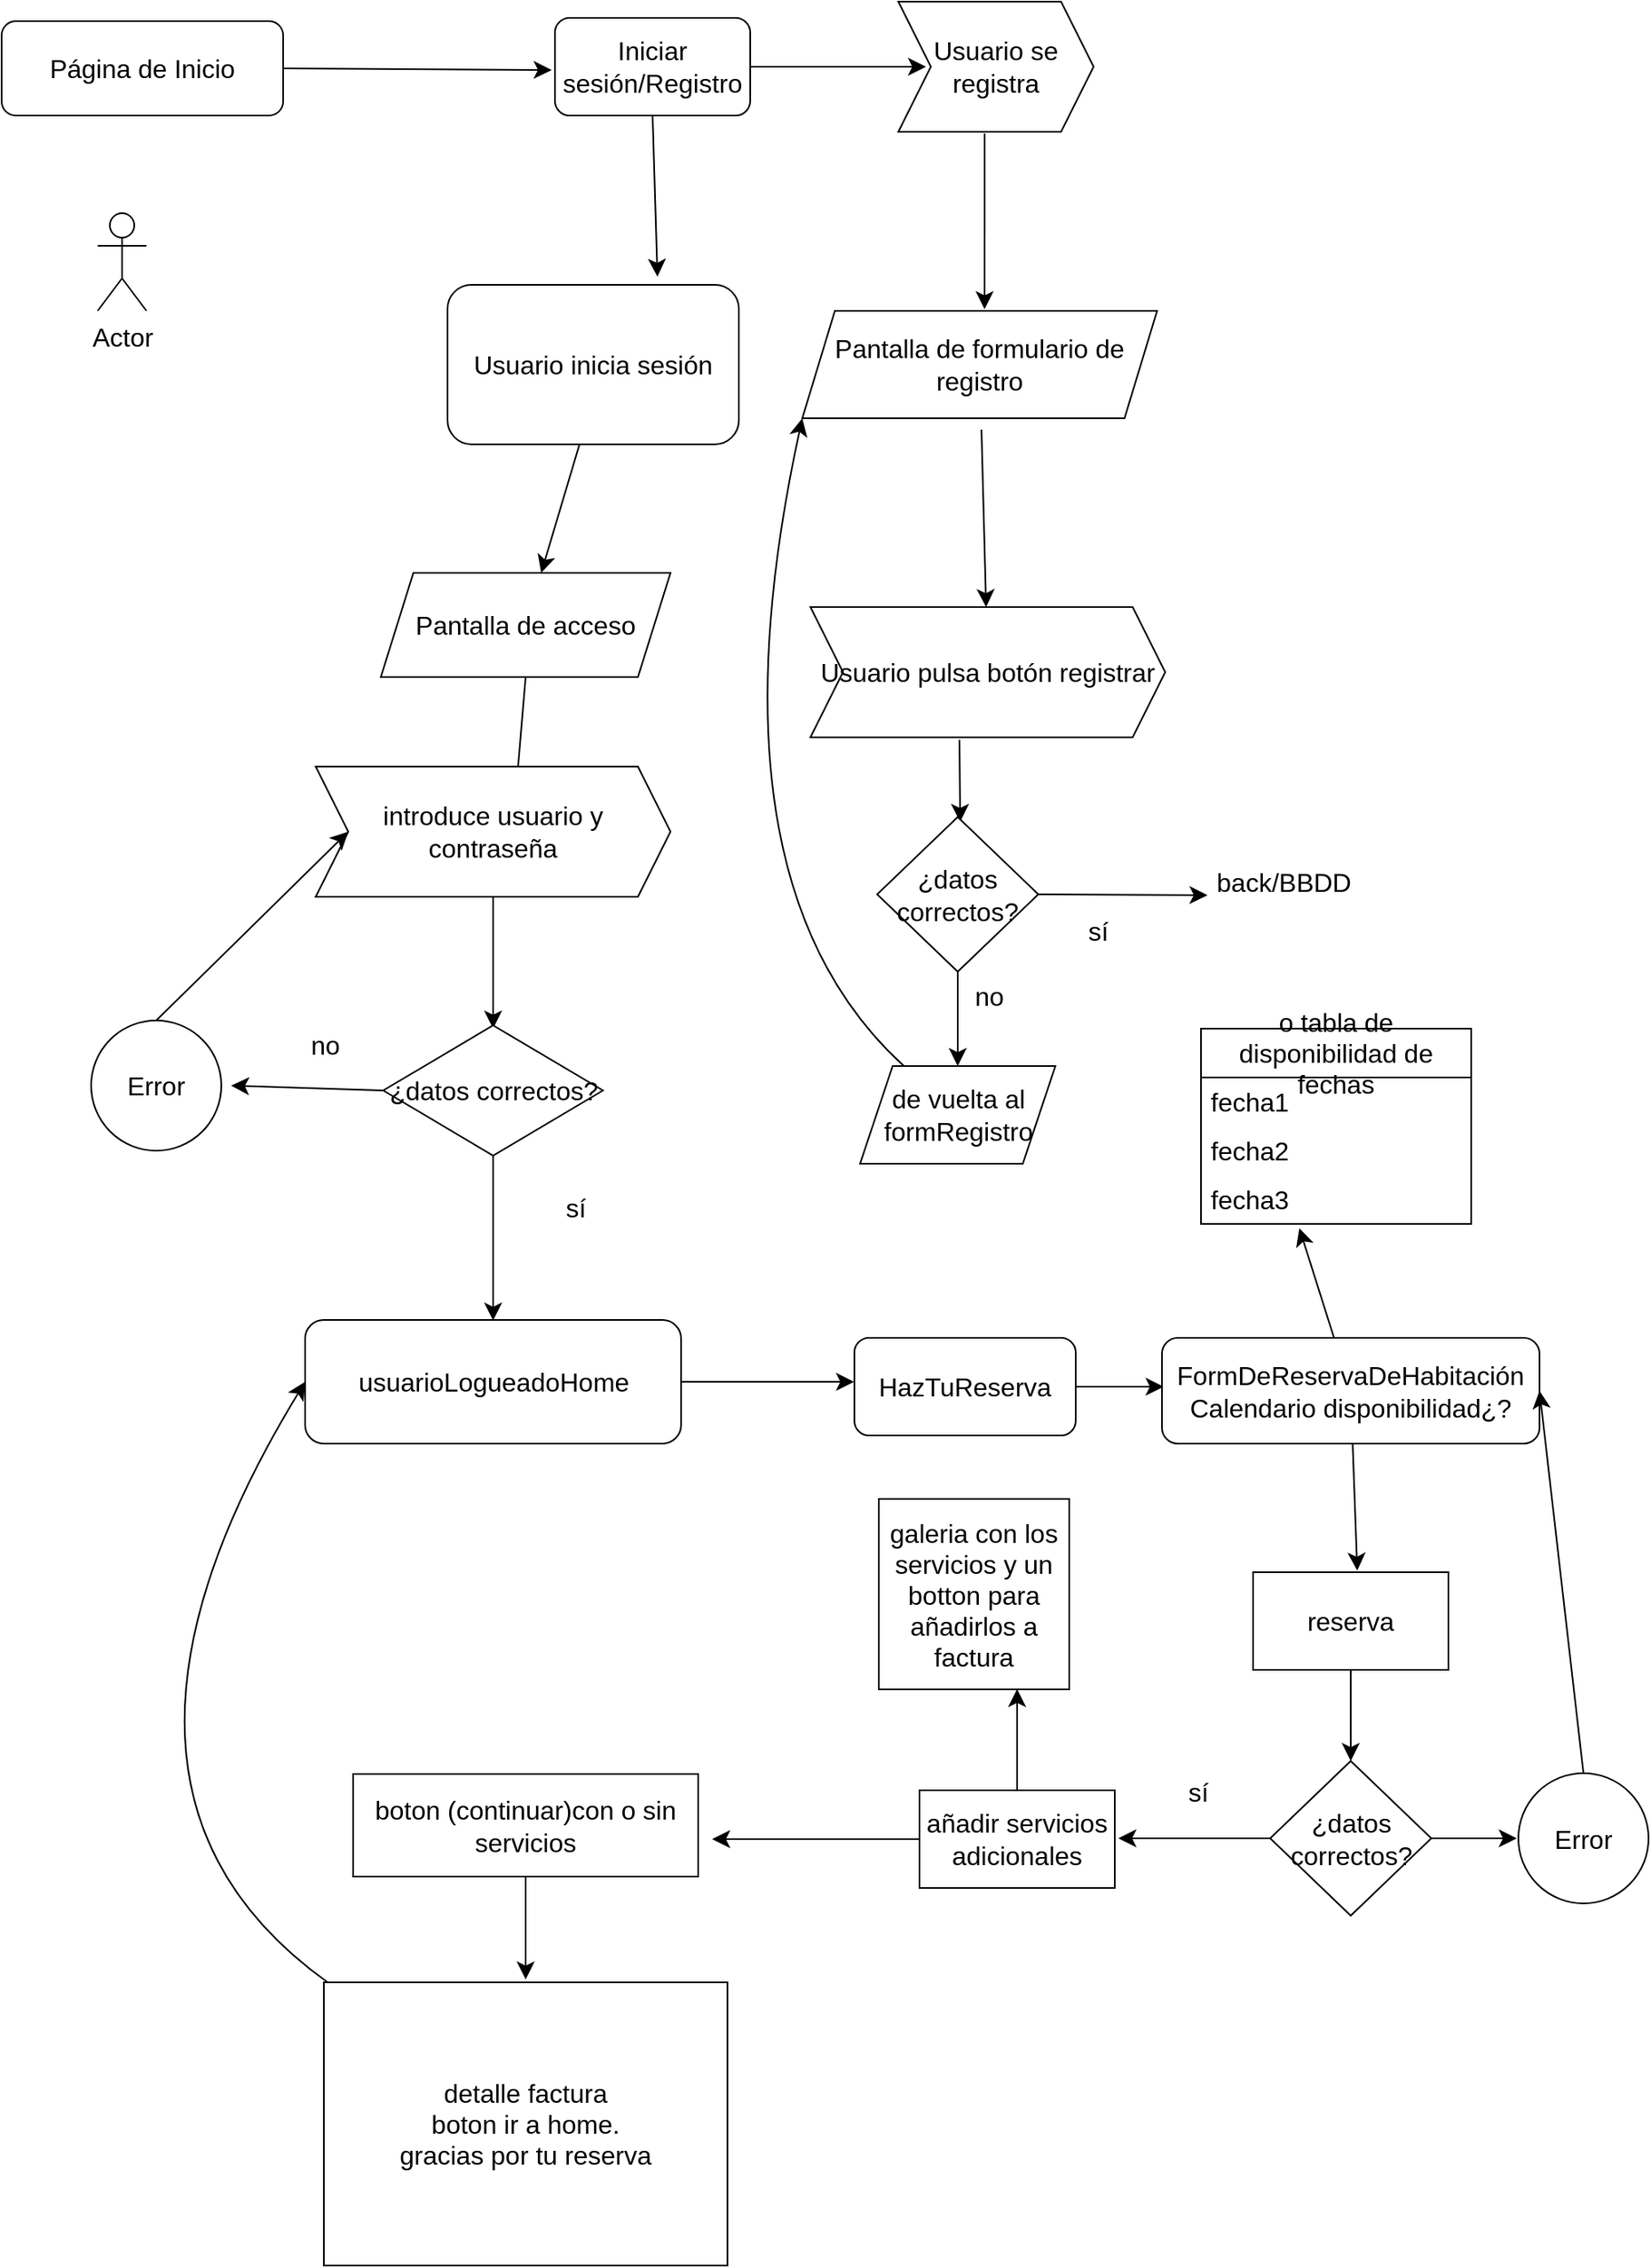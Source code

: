 <mxfile version="22.1.21" type="github">
  <diagram name="Página-1" id="o6DMx3r2hP7eqKzO2srS">
    <mxGraphModel dx="4906" dy="1303" grid="0" gridSize="10" guides="1" tooltips="1" connect="1" arrows="1" fold="1" page="0" pageScale="1" pageWidth="827" pageHeight="1169" math="0" shadow="0">
      <root>
        <mxCell id="0" />
        <mxCell id="1" parent="0" />
        <mxCell id="YNRX5Ga177idJ0OjyoMW-1" value="Actor" style="shape=umlActor;verticalLabelPosition=bottom;verticalAlign=top;html=1;outlineConnect=0;fontSize=16;" vertex="1" parent="1">
          <mxGeometry x="-2289" y="-215" width="30" height="60" as="geometry" />
        </mxCell>
        <mxCell id="YNRX5Ga177idJ0OjyoMW-2" value="Página de Inicio" style="rounded=1;whiteSpace=wrap;html=1;fontSize=16;" vertex="1" parent="1">
          <mxGeometry x="-2348" y="-333" width="173" height="58" as="geometry" />
        </mxCell>
        <mxCell id="YNRX5Ga177idJ0OjyoMW-3" value="" style="endArrow=classic;html=1;rounded=0;fontSize=12;startSize=8;endSize=8;curved=1;exitX=1;exitY=0.5;exitDx=0;exitDy=0;" edge="1" parent="1" source="YNRX5Ga177idJ0OjyoMW-2">
          <mxGeometry width="50" height="50" relative="1" as="geometry">
            <mxPoint x="-1820" y="229" as="sourcePoint" />
            <mxPoint x="-2010" y="-303" as="targetPoint" />
          </mxGeometry>
        </mxCell>
        <mxCell id="YNRX5Ga177idJ0OjyoMW-4" value="Iniciar&lt;br&gt;sesión/Registro" style="rounded=1;whiteSpace=wrap;html=1;fontSize=16;" vertex="1" parent="1">
          <mxGeometry x="-2008" y="-335" width="120" height="60" as="geometry" />
        </mxCell>
        <mxCell id="YNRX5Ga177idJ0OjyoMW-5" value="" style="endArrow=classic;html=1;rounded=0;fontSize=12;startSize=8;endSize=8;curved=1;exitX=1;exitY=0.5;exitDx=0;exitDy=0;" edge="1" parent="1" source="YNRX5Ga177idJ0OjyoMW-4">
          <mxGeometry width="50" height="50" relative="1" as="geometry">
            <mxPoint x="-1820" y="229" as="sourcePoint" />
            <mxPoint x="-1780" y="-305" as="targetPoint" />
          </mxGeometry>
        </mxCell>
        <mxCell id="YNRX5Ga177idJ0OjyoMW-6" value="Usuario se registra" style="shape=step;perimeter=stepPerimeter;whiteSpace=wrap;html=1;fixedSize=1;fontSize=16;" vertex="1" parent="1">
          <mxGeometry x="-1797" y="-345" width="120" height="80" as="geometry" />
        </mxCell>
        <mxCell id="YNRX5Ga177idJ0OjyoMW-7" value="" style="endArrow=classic;html=1;rounded=0;fontSize=12;startSize=8;endSize=8;curved=1;exitX=0.442;exitY=1.013;exitDx=0;exitDy=0;exitPerimeter=0;" edge="1" parent="1" source="YNRX5Ga177idJ0OjyoMW-6">
          <mxGeometry width="50" height="50" relative="1" as="geometry">
            <mxPoint x="-1820" y="229" as="sourcePoint" />
            <mxPoint x="-1744" y="-156" as="targetPoint" />
          </mxGeometry>
        </mxCell>
        <mxCell id="YNRX5Ga177idJ0OjyoMW-8" value="Pantalla de formulario de registro" style="shape=parallelogram;perimeter=parallelogramPerimeter;whiteSpace=wrap;html=1;fixedSize=1;fontSize=16;" vertex="1" parent="1">
          <mxGeometry x="-1856" y="-155" width="218" height="66" as="geometry" />
        </mxCell>
        <mxCell id="YNRX5Ga177idJ0OjyoMW-9" value="" style="endArrow=classic;html=1;rounded=0;fontSize=12;startSize=8;endSize=8;curved=1;exitX=0.5;exitY=1;exitDx=0;exitDy=0;" edge="1" parent="1" source="YNRX5Ga177idJ0OjyoMW-4">
          <mxGeometry width="50" height="50" relative="1" as="geometry">
            <mxPoint x="-1820" y="229" as="sourcePoint" />
            <mxPoint x="-1945" y="-176" as="targetPoint" />
          </mxGeometry>
        </mxCell>
        <mxCell id="YNRX5Ga177idJ0OjyoMW-10" value="Usuario pulsa botón registrar" style="shape=step;perimeter=stepPerimeter;whiteSpace=wrap;html=1;fixedSize=1;fontSize=16;" vertex="1" parent="1">
          <mxGeometry x="-1851" y="27" width="218" height="80" as="geometry" />
        </mxCell>
        <mxCell id="YNRX5Ga177idJ0OjyoMW-12" value="" style="endArrow=classic;html=1;rounded=0;fontSize=12;startSize=8;endSize=8;curved=1;exitX=0.505;exitY=1.106;exitDx=0;exitDy=0;exitPerimeter=0;" edge="1" parent="1" source="YNRX5Ga177idJ0OjyoMW-8" target="YNRX5Ga177idJ0OjyoMW-10">
          <mxGeometry width="50" height="50" relative="1" as="geometry">
            <mxPoint x="-1734" y="-254" as="sourcePoint" />
            <mxPoint x="-1734" y="-146" as="targetPoint" />
          </mxGeometry>
        </mxCell>
        <mxCell id="YNRX5Ga177idJ0OjyoMW-13" value="Usuario inicia sesión" style="rounded=1;whiteSpace=wrap;html=1;fontSize=16;" vertex="1" parent="1">
          <mxGeometry x="-2074" y="-171" width="179" height="98" as="geometry" />
        </mxCell>
        <mxCell id="YNRX5Ga177idJ0OjyoMW-15" value="" style="endArrow=classic;html=1;rounded=0;fontSize=12;startSize=8;endSize=8;curved=1;exitX=0.453;exitY=1;exitDx=0;exitDy=0;exitPerimeter=0;" edge="1" parent="1" source="YNRX5Ga177idJ0OjyoMW-13" target="YNRX5Ga177idJ0OjyoMW-16">
          <mxGeometry width="50" height="50" relative="1" as="geometry">
            <mxPoint x="-1736" y="-72" as="sourcePoint" />
            <mxPoint x="-1993" y="4" as="targetPoint" />
          </mxGeometry>
        </mxCell>
        <mxCell id="YNRX5Ga177idJ0OjyoMW-16" value="Pantalla de acceso" style="shape=parallelogram;perimeter=parallelogramPerimeter;whiteSpace=wrap;html=1;fixedSize=1;fontSize=16;" vertex="1" parent="1">
          <mxGeometry x="-2115" y="6" width="178" height="64" as="geometry" />
        </mxCell>
        <mxCell id="YNRX5Ga177idJ0OjyoMW-17" value="" style="endArrow=none;html=1;rounded=0;fontSize=12;startSize=8;endSize=8;curved=1;entryX=0.5;entryY=1;entryDx=0;entryDy=0;" edge="1" parent="1" target="YNRX5Ga177idJ0OjyoMW-16">
          <mxGeometry width="50" height="50" relative="1" as="geometry">
            <mxPoint x="-2031" y="129" as="sourcePoint" />
            <mxPoint x="-1943" y="29" as="targetPoint" />
          </mxGeometry>
        </mxCell>
        <mxCell id="YNRX5Ga177idJ0OjyoMW-18" value="introduce usuario y contraseña" style="shape=step;perimeter=stepPerimeter;whiteSpace=wrap;html=1;fixedSize=1;fontSize=16;" vertex="1" parent="1">
          <mxGeometry x="-2155" y="125" width="218" height="80" as="geometry" />
        </mxCell>
        <mxCell id="YNRX5Ga177idJ0OjyoMW-19" value="" style="endArrow=classic;html=1;rounded=0;fontSize=12;startSize=8;endSize=8;curved=1;exitX=0.42;exitY=1.02;exitDx=0;exitDy=0;exitPerimeter=0;" edge="1" parent="1" source="YNRX5Ga177idJ0OjyoMW-10">
          <mxGeometry width="50" height="50" relative="1" as="geometry">
            <mxPoint x="-1736" y="-72" as="sourcePoint" />
            <mxPoint x="-1759" y="159" as="targetPoint" />
          </mxGeometry>
        </mxCell>
        <mxCell id="YNRX5Ga177idJ0OjyoMW-20" value="¿datos correctos?" style="rhombus;whiteSpace=wrap;html=1;fontSize=16;" vertex="1" parent="1">
          <mxGeometry x="-1810" y="156" width="99" height="95" as="geometry" />
        </mxCell>
        <mxCell id="YNRX5Ga177idJ0OjyoMW-21" value="" style="endArrow=classic;html=1;rounded=0;fontSize=12;startSize=8;endSize=8;curved=1;exitX=1;exitY=0.5;exitDx=0;exitDy=0;" edge="1" parent="1" source="YNRX5Ga177idJ0OjyoMW-20">
          <mxGeometry width="50" height="50" relative="1" as="geometry">
            <mxPoint x="-1993" y="179" as="sourcePoint" />
            <mxPoint x="-1607" y="204" as="targetPoint" />
          </mxGeometry>
        </mxCell>
        <mxCell id="YNRX5Ga177idJ0OjyoMW-22" value="sí" style="text;html=1;strokeColor=none;fillColor=none;align=center;verticalAlign=middle;whiteSpace=wrap;rounded=0;fontSize=16;" vertex="1" parent="1">
          <mxGeometry x="-1704" y="211" width="60" height="30" as="geometry" />
        </mxCell>
        <mxCell id="YNRX5Ga177idJ0OjyoMW-23" value="back/BBDD" style="text;html=1;strokeColor=none;fillColor=none;align=center;verticalAlign=middle;whiteSpace=wrap;rounded=0;fontSize=16;" vertex="1" parent="1">
          <mxGeometry x="-1590" y="181" width="60" height="30" as="geometry" />
        </mxCell>
        <mxCell id="YNRX5Ga177idJ0OjyoMW-25" value="" style="endArrow=classic;html=1;rounded=0;fontSize=12;startSize=8;endSize=8;curved=1;exitX=0.5;exitY=1;exitDx=0;exitDy=0;" edge="1" parent="1" source="YNRX5Ga177idJ0OjyoMW-20" target="YNRX5Ga177idJ0OjyoMW-26">
          <mxGeometry width="50" height="50" relative="1" as="geometry">
            <mxPoint x="-1993" y="279" as="sourcePoint" />
            <mxPoint x="-1759" y="316" as="targetPoint" />
          </mxGeometry>
        </mxCell>
        <mxCell id="YNRX5Ga177idJ0OjyoMW-74" style="edgeStyle=none;curved=1;rounded=0;orthogonalLoop=1;jettySize=auto;html=1;entryX=0;entryY=1;entryDx=0;entryDy=0;fontSize=12;startSize=8;endSize=8;" edge="1" parent="1" source="YNRX5Ga177idJ0OjyoMW-26" target="YNRX5Ga177idJ0OjyoMW-8">
          <mxGeometry relative="1" as="geometry">
            <Array as="points">
              <mxPoint x="-1918" y="196" />
            </Array>
          </mxGeometry>
        </mxCell>
        <mxCell id="YNRX5Ga177idJ0OjyoMW-26" value="de vuelta al formRegistro" style="shape=parallelogram;perimeter=parallelogramPerimeter;whiteSpace=wrap;html=1;fixedSize=1;fontSize=16;" vertex="1" parent="1">
          <mxGeometry x="-1820.5" y="309" width="120" height="60" as="geometry" />
        </mxCell>
        <mxCell id="YNRX5Ga177idJ0OjyoMW-27" value="no" style="text;html=1;strokeColor=none;fillColor=none;align=center;verticalAlign=middle;whiteSpace=wrap;rounded=0;fontSize=16;" vertex="1" parent="1">
          <mxGeometry x="-1771" y="251" width="60" height="30" as="geometry" />
        </mxCell>
        <mxCell id="YNRX5Ga177idJ0OjyoMW-28" value="" style="endArrow=classic;html=1;rounded=0;fontSize=12;startSize=8;endSize=8;curved=1;exitX=0.5;exitY=1;exitDx=0;exitDy=0;" edge="1" parent="1" source="YNRX5Ga177idJ0OjyoMW-18">
          <mxGeometry width="50" height="50" relative="1" as="geometry">
            <mxPoint x="-1993" y="279" as="sourcePoint" />
            <mxPoint x="-2046" y="286" as="targetPoint" />
          </mxGeometry>
        </mxCell>
        <mxCell id="YNRX5Ga177idJ0OjyoMW-30" style="edgeStyle=none;curved=1;rounded=0;orthogonalLoop=1;jettySize=auto;html=1;fontSize=12;startSize=8;endSize=8;" edge="1" parent="1" source="YNRX5Ga177idJ0OjyoMW-29">
          <mxGeometry relative="1" as="geometry">
            <mxPoint x="-2046" y="465.4" as="targetPoint" />
          </mxGeometry>
        </mxCell>
        <mxCell id="YNRX5Ga177idJ0OjyoMW-29" value="¿datos correctos?" style="rhombus;whiteSpace=wrap;html=1;fontSize=16;" vertex="1" parent="1">
          <mxGeometry x="-2113.5" y="284" width="135" height="80" as="geometry" />
        </mxCell>
        <mxCell id="YNRX5Ga177idJ0OjyoMW-31" value="sí" style="text;html=1;strokeColor=none;fillColor=none;align=center;verticalAlign=middle;whiteSpace=wrap;rounded=0;fontSize=16;" vertex="1" parent="1">
          <mxGeometry x="-2025" y="381" width="60" height="30" as="geometry" />
        </mxCell>
        <mxCell id="YNRX5Ga177idJ0OjyoMW-32" value="" style="endArrow=classic;html=1;rounded=0;fontSize=12;startSize=8;endSize=8;curved=1;" edge="1" parent="1">
          <mxGeometry width="50" height="50" relative="1" as="geometry">
            <mxPoint x="-2114" y="324" as="sourcePoint" />
            <mxPoint x="-2207" y="321" as="targetPoint" />
          </mxGeometry>
        </mxCell>
        <mxCell id="YNRX5Ga177idJ0OjyoMW-33" value="no" style="text;html=1;strokeColor=none;fillColor=none;align=center;verticalAlign=middle;whiteSpace=wrap;rounded=0;fontSize=16;" vertex="1" parent="1">
          <mxGeometry x="-2179" y="281" width="60" height="30" as="geometry" />
        </mxCell>
        <mxCell id="YNRX5Ga177idJ0OjyoMW-35" value="Error" style="ellipse;whiteSpace=wrap;html=1;aspect=fixed;fontSize=16;" vertex="1" parent="1">
          <mxGeometry x="-2293" y="281" width="80" height="80" as="geometry" />
        </mxCell>
        <mxCell id="YNRX5Ga177idJ0OjyoMW-36" value="" style="endArrow=classic;html=1;rounded=0;fontSize=12;startSize=8;endSize=8;curved=1;exitX=0.5;exitY=0;exitDx=0;exitDy=0;entryX=0;entryY=0.5;entryDx=0;entryDy=0;" edge="1" parent="1" source="YNRX5Ga177idJ0OjyoMW-35" target="YNRX5Ga177idJ0OjyoMW-18">
          <mxGeometry width="50" height="50" relative="1" as="geometry">
            <mxPoint x="-1993" y="379" as="sourcePoint" />
            <mxPoint x="-1943" y="329" as="targetPoint" />
          </mxGeometry>
        </mxCell>
        <mxCell id="YNRX5Ga177idJ0OjyoMW-45" style="edgeStyle=none;curved=1;rounded=0;orthogonalLoop=1;jettySize=auto;html=1;fontSize=12;startSize=8;endSize=8;" edge="1" parent="1" source="YNRX5Ga177idJ0OjyoMW-38">
          <mxGeometry relative="1" as="geometry">
            <mxPoint x="-1824.2" y="503" as="targetPoint" />
          </mxGeometry>
        </mxCell>
        <mxCell id="YNRX5Ga177idJ0OjyoMW-38" value="usuarioLogueadoHome" style="rounded=1;whiteSpace=wrap;html=1;fontSize=16;" vertex="1" parent="1">
          <mxGeometry x="-2161.5" y="465" width="231" height="76" as="geometry" />
        </mxCell>
        <mxCell id="YNRX5Ga177idJ0OjyoMW-46" value="HazTuReserva" style="rounded=1;whiteSpace=wrap;html=1;fontSize=16;" vertex="1" parent="1">
          <mxGeometry x="-1824" y="476" width="136" height="60" as="geometry" />
        </mxCell>
        <mxCell id="YNRX5Ga177idJ0OjyoMW-47" style="edgeStyle=none;curved=1;rounded=0;orthogonalLoop=1;jettySize=auto;html=1;fontSize=12;startSize=8;endSize=8;exitX=1;exitY=0.5;exitDx=0;exitDy=0;" edge="1" parent="1" source="YNRX5Ga177idJ0OjyoMW-46">
          <mxGeometry relative="1" as="geometry">
            <mxPoint x="-1634" y="506" as="targetPoint" />
            <mxPoint x="-1920" y="513" as="sourcePoint" />
          </mxGeometry>
        </mxCell>
        <mxCell id="YNRX5Ga177idJ0OjyoMW-48" value="FormDeReservaDeHabitación&lt;br&gt;Calendario disponibilidad¿?" style="rounded=1;whiteSpace=wrap;html=1;fontSize=16;" vertex="1" parent="1">
          <mxGeometry x="-1635" y="476" width="232" height="65" as="geometry" />
        </mxCell>
        <mxCell id="YNRX5Ga177idJ0OjyoMW-49" value="o tabla de disponibilidad de fechas" style="swimlane;fontStyle=0;childLayout=stackLayout;horizontal=1;startSize=30;horizontalStack=0;resizeParent=1;resizeParentMax=0;resizeLast=0;collapsible=1;marginBottom=0;whiteSpace=wrap;html=1;fontSize=16;" vertex="1" parent="1">
          <mxGeometry x="-1611" y="286" width="166" height="120" as="geometry" />
        </mxCell>
        <mxCell id="YNRX5Ga177idJ0OjyoMW-50" value="fecha1" style="text;strokeColor=none;fillColor=none;align=left;verticalAlign=middle;spacingLeft=4;spacingRight=4;overflow=hidden;points=[[0,0.5],[1,0.5]];portConstraint=eastwest;rotatable=0;whiteSpace=wrap;html=1;fontSize=16;" vertex="1" parent="YNRX5Ga177idJ0OjyoMW-49">
          <mxGeometry y="30" width="166" height="30" as="geometry" />
        </mxCell>
        <mxCell id="YNRX5Ga177idJ0OjyoMW-51" value="fecha2" style="text;strokeColor=none;fillColor=none;align=left;verticalAlign=middle;spacingLeft=4;spacingRight=4;overflow=hidden;points=[[0,0.5],[1,0.5]];portConstraint=eastwest;rotatable=0;whiteSpace=wrap;html=1;fontSize=16;" vertex="1" parent="YNRX5Ga177idJ0OjyoMW-49">
          <mxGeometry y="60" width="166" height="30" as="geometry" />
        </mxCell>
        <mxCell id="YNRX5Ga177idJ0OjyoMW-52" value="fecha3" style="text;strokeColor=none;fillColor=none;align=left;verticalAlign=middle;spacingLeft=4;spacingRight=4;overflow=hidden;points=[[0,0.5],[1,0.5]];portConstraint=eastwest;rotatable=0;whiteSpace=wrap;html=1;fontSize=16;" vertex="1" parent="YNRX5Ga177idJ0OjyoMW-49">
          <mxGeometry y="90" width="166" height="30" as="geometry" />
        </mxCell>
        <mxCell id="YNRX5Ga177idJ0OjyoMW-53" value="" style="endArrow=classic;html=1;rounded=0;fontSize=12;startSize=8;endSize=8;curved=1;entryX=0.364;entryY=1.087;entryDx=0;entryDy=0;entryPerimeter=0;" edge="1" parent="1" source="YNRX5Ga177idJ0OjyoMW-48" target="YNRX5Ga177idJ0OjyoMW-52">
          <mxGeometry width="50" height="50" relative="1" as="geometry">
            <mxPoint x="-1993" y="679" as="sourcePoint" />
            <mxPoint x="-1943" y="629" as="targetPoint" />
          </mxGeometry>
        </mxCell>
        <mxCell id="YNRX5Ga177idJ0OjyoMW-56" value="" style="endArrow=classic;html=1;rounded=0;fontSize=12;startSize=8;endSize=8;curved=1;" edge="1" parent="1" source="YNRX5Ga177idJ0OjyoMW-48">
          <mxGeometry width="50" height="50" relative="1" as="geometry">
            <mxPoint x="-1546" y="630" as="sourcePoint" />
            <mxPoint x="-1515" y="619" as="targetPoint" />
          </mxGeometry>
        </mxCell>
        <mxCell id="YNRX5Ga177idJ0OjyoMW-57" value="reserva" style="rounded=0;whiteSpace=wrap;html=1;fontSize=16;" vertex="1" parent="1">
          <mxGeometry x="-1579" y="620" width="120" height="60" as="geometry" />
        </mxCell>
        <mxCell id="YNRX5Ga177idJ0OjyoMW-60" style="edgeStyle=none;curved=1;rounded=0;orthogonalLoop=1;jettySize=auto;html=1;fontSize=12;startSize=8;endSize=8;" edge="1" parent="1" source="YNRX5Ga177idJ0OjyoMW-58">
          <mxGeometry relative="1" as="geometry">
            <mxPoint x="-1661.8" y="783.5" as="targetPoint" />
          </mxGeometry>
        </mxCell>
        <mxCell id="YNRX5Ga177idJ0OjyoMW-63" style="edgeStyle=none;curved=1;rounded=0;orthogonalLoop=1;jettySize=auto;html=1;fontSize=12;startSize=8;endSize=8;" edge="1" parent="1" source="YNRX5Ga177idJ0OjyoMW-58">
          <mxGeometry relative="1" as="geometry">
            <mxPoint x="-1417" y="783.5" as="targetPoint" />
          </mxGeometry>
        </mxCell>
        <mxCell id="YNRX5Ga177idJ0OjyoMW-58" value="¿datos correctos?" style="rhombus;whiteSpace=wrap;html=1;fontSize=16;" vertex="1" parent="1">
          <mxGeometry x="-1568.5" y="736" width="99" height="95" as="geometry" />
        </mxCell>
        <mxCell id="YNRX5Ga177idJ0OjyoMW-59" value="" style="endArrow=classic;html=1;rounded=0;fontSize=12;startSize=8;endSize=8;curved=1;" edge="1" parent="1" source="YNRX5Ga177idJ0OjyoMW-57" target="YNRX5Ga177idJ0OjyoMW-58">
          <mxGeometry width="50" height="50" relative="1" as="geometry">
            <mxPoint x="-1508" y="551" as="sourcePoint" />
            <mxPoint x="-1505" y="629" as="targetPoint" />
          </mxGeometry>
        </mxCell>
        <mxCell id="YNRX5Ga177idJ0OjyoMW-61" value="sí" style="text;html=1;align=center;verticalAlign=middle;resizable=0;points=[];autosize=1;strokeColor=none;fillColor=none;fontSize=16;" vertex="1" parent="1">
          <mxGeometry x="-1628" y="739" width="30" height="31" as="geometry" />
        </mxCell>
        <mxCell id="YNRX5Ga177idJ0OjyoMW-62" value="Error" style="ellipse;whiteSpace=wrap;html=1;aspect=fixed;fontSize=16;" vertex="1" parent="1">
          <mxGeometry x="-1416" y="743.5" width="80" height="80" as="geometry" />
        </mxCell>
        <mxCell id="YNRX5Ga177idJ0OjyoMW-64" value="" style="endArrow=classic;html=1;rounded=0;fontSize=12;startSize=8;endSize=8;curved=1;exitX=0.5;exitY=0;exitDx=0;exitDy=0;entryX=1;entryY=0.5;entryDx=0;entryDy=0;" edge="1" parent="1" source="YNRX5Ga177idJ0OjyoMW-62" target="YNRX5Ga177idJ0OjyoMW-48">
          <mxGeometry width="50" height="50" relative="1" as="geometry">
            <mxPoint x="-1867" y="776" as="sourcePoint" />
            <mxPoint x="-1817" y="726" as="targetPoint" />
          </mxGeometry>
        </mxCell>
        <mxCell id="YNRX5Ga177idJ0OjyoMW-68" style="edgeStyle=none;curved=1;rounded=0;orthogonalLoop=1;jettySize=auto;html=1;fontSize=12;startSize=8;endSize=8;" edge="1" parent="1" source="YNRX5Ga177idJ0OjyoMW-65">
          <mxGeometry relative="1" as="geometry">
            <mxPoint x="-1724" y="691.8" as="targetPoint" />
          </mxGeometry>
        </mxCell>
        <mxCell id="YNRX5Ga177idJ0OjyoMW-69" style="edgeStyle=none;curved=1;rounded=0;orthogonalLoop=1;jettySize=auto;html=1;fontSize=12;startSize=8;endSize=8;" edge="1" parent="1" source="YNRX5Ga177idJ0OjyoMW-65">
          <mxGeometry relative="1" as="geometry">
            <mxPoint x="-1911.4" y="784" as="targetPoint" />
          </mxGeometry>
        </mxCell>
        <mxCell id="YNRX5Ga177idJ0OjyoMW-65" value="añadir servicios adicionales" style="rounded=0;whiteSpace=wrap;html=1;fontSize=16;" vertex="1" parent="1">
          <mxGeometry x="-1784" y="754" width="120" height="60" as="geometry" />
        </mxCell>
        <mxCell id="YNRX5Ga177idJ0OjyoMW-67" value="galeria con los servicios y un botton para añadirlos a factura" style="whiteSpace=wrap;html=1;aspect=fixed;fontSize=16;" vertex="1" parent="1">
          <mxGeometry x="-1809" y="575" width="117" height="117" as="geometry" />
        </mxCell>
        <mxCell id="YNRX5Ga177idJ0OjyoMW-71" style="edgeStyle=none;curved=1;rounded=0;orthogonalLoop=1;jettySize=auto;html=1;fontSize=12;startSize=8;endSize=8;" edge="1" parent="1" source="YNRX5Ga177idJ0OjyoMW-70">
          <mxGeometry relative="1" as="geometry">
            <mxPoint x="-2026" y="870.2" as="targetPoint" />
          </mxGeometry>
        </mxCell>
        <mxCell id="YNRX5Ga177idJ0OjyoMW-70" value="boton (continuar)con o sin servicios" style="rounded=0;whiteSpace=wrap;html=1;fontSize=16;" vertex="1" parent="1">
          <mxGeometry x="-2132" y="744" width="212" height="63" as="geometry" />
        </mxCell>
        <mxCell id="YNRX5Ga177idJ0OjyoMW-73" style="edgeStyle=none;curved=1;rounded=0;orthogonalLoop=1;jettySize=auto;html=1;fontSize=12;startSize=8;endSize=8;entryX=0;entryY=0.5;entryDx=0;entryDy=0;" edge="1" parent="1" source="YNRX5Ga177idJ0OjyoMW-72" target="YNRX5Ga177idJ0OjyoMW-38">
          <mxGeometry relative="1" as="geometry">
            <mxPoint x="-2353.8" y="941.4" as="targetPoint" />
            <Array as="points">
              <mxPoint x="-2314" y="753" />
            </Array>
          </mxGeometry>
        </mxCell>
        <mxCell id="YNRX5Ga177idJ0OjyoMW-72" value="detalle factura&lt;br&gt;boton ir a home.&lt;br&gt;gracias por tu reserva" style="rounded=0;whiteSpace=wrap;html=1;fontSize=16;" vertex="1" parent="1">
          <mxGeometry x="-2150" y="872" width="248" height="174" as="geometry" />
        </mxCell>
      </root>
    </mxGraphModel>
  </diagram>
</mxfile>
